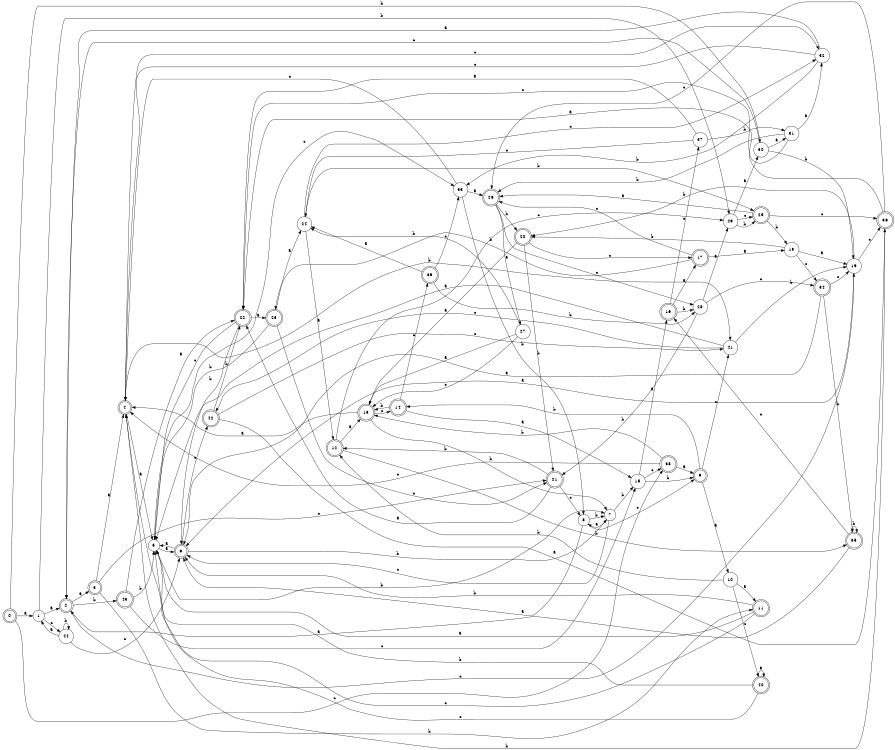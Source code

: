 digraph n36_4 {
__start0 [label="" shape="none"];

rankdir=LR;
size="8,5";

s0 [style="rounded,filled", color="black", fillcolor="white" shape="doublecircle", label="0"];
s1 [style="filled", color="black", fillcolor="white" shape="circle", label="1"];
s2 [style="rounded,filled", color="black", fillcolor="white" shape="doublecircle", label="2"];
s3 [style="rounded,filled", color="black", fillcolor="white" shape="doublecircle", label="3"];
s4 [style="rounded,filled", color="black", fillcolor="white" shape="doublecircle", label="4"];
s5 [style="filled", color="black", fillcolor="white" shape="circle", label="5"];
s6 [style="rounded,filled", color="black", fillcolor="white" shape="doublecircle", label="6"];
s7 [style="filled", color="black", fillcolor="white" shape="circle", label="7"];
s8 [style="filled", color="black", fillcolor="white" shape="circle", label="8"];
s9 [style="rounded,filled", color="black", fillcolor="white" shape="doublecircle", label="9"];
s10 [style="filled", color="black", fillcolor="white" shape="circle", label="10"];
s11 [style="rounded,filled", color="black", fillcolor="white" shape="doublecircle", label="11"];
s12 [style="rounded,filled", color="black", fillcolor="white" shape="doublecircle", label="12"];
s13 [style="rounded,filled", color="black", fillcolor="white" shape="doublecircle", label="13"];
s14 [style="rounded,filled", color="black", fillcolor="white" shape="doublecircle", label="14"];
s15 [style="filled", color="black", fillcolor="white" shape="circle", label="15"];
s16 [style="rounded,filled", color="black", fillcolor="white" shape="doublecircle", label="16"];
s17 [style="rounded,filled", color="black", fillcolor="white" shape="doublecircle", label="17"];
s18 [style="filled", color="black", fillcolor="white" shape="circle", label="18"];
s19 [style="filled", color="black", fillcolor="white" shape="circle", label="19"];
s20 [style="rounded,filled", color="black", fillcolor="white" shape="doublecircle", label="20"];
s21 [style="rounded,filled", color="black", fillcolor="white" shape="doublecircle", label="21"];
s22 [style="rounded,filled", color="black", fillcolor="white" shape="doublecircle", label="22"];
s23 [style="rounded,filled", color="black", fillcolor="white" shape="doublecircle", label="23"];
s24 [style="filled", color="black", fillcolor="white" shape="circle", label="24"];
s25 [style="rounded,filled", color="black", fillcolor="white" shape="doublecircle", label="25"];
s26 [style="rounded,filled", color="black", fillcolor="white" shape="doublecircle", label="26"];
s27 [style="filled", color="black", fillcolor="white" shape="circle", label="27"];
s28 [style="filled", color="black", fillcolor="white" shape="circle", label="28"];
s29 [style="filled", color="black", fillcolor="white" shape="circle", label="29"];
s30 [style="filled", color="black", fillcolor="white" shape="circle", label="30"];
s31 [style="filled", color="black", fillcolor="white" shape="circle", label="31"];
s32 [style="filled", color="black", fillcolor="white" shape="circle", label="32"];
s33 [style="filled", color="black", fillcolor="white" shape="circle", label="33"];
s34 [style="rounded,filled", color="black", fillcolor="white" shape="doublecircle", label="34"];
s35 [style="rounded,filled", color="black", fillcolor="white" shape="doublecircle", label="35"];
s36 [style="rounded,filled", color="black", fillcolor="white" shape="doublecircle", label="36"];
s37 [style="filled", color="black", fillcolor="white" shape="circle", label="37"];
s38 [style="rounded,filled", color="black", fillcolor="white" shape="doublecircle", label="38"];
s39 [style="rounded,filled", color="black", fillcolor="white" shape="doublecircle", label="39"];
s40 [style="rounded,filled", color="black", fillcolor="white" shape="doublecircle", label="40"];
s41 [style="filled", color="black", fillcolor="white" shape="circle", label="41"];
s42 [style="rounded,filled", color="black", fillcolor="white" shape="doublecircle", label="42"];
s43 [style="rounded,filled", color="black", fillcolor="white" shape="doublecircle", label="43"];
s44 [style="filled", color="black", fillcolor="white" shape="circle", label="44"];
s0 -> s1 [label="a"];
s0 -> s30 [label="b"];
s0 -> s38 [label="c"];
s1 -> s2 [label="a"];
s1 -> s29 [label="b"];
s1 -> s44 [label="c"];
s2 -> s3 [label="a"];
s2 -> s43 [label="b"];
s2 -> s19 [label="c"];
s3 -> s4 [label="a"];
s3 -> s11 [label="b"];
s3 -> s21 [label="c"];
s4 -> s5 [label="a"];
s4 -> s41 [label="b"];
s4 -> s32 [label="c"];
s5 -> s6 [label="a"];
s5 -> s7 [label="b"];
s5 -> s33 [label="c"];
s6 -> s5 [label="a"];
s6 -> s7 [label="b"];
s6 -> s42 [label="c"];
s7 -> s8 [label="a"];
s7 -> s15 [label="b"];
s7 -> s6 [label="c"];
s8 -> s2 [label="a"];
s8 -> s7 [label="b"];
s8 -> s9 [label="c"];
s9 -> s10 [label="a"];
s9 -> s14 [label="b"];
s9 -> s41 [label="c"];
s10 -> s11 [label="a"];
s10 -> s12 [label="b"];
s10 -> s40 [label="c"];
s11 -> s5 [label="a"];
s11 -> s6 [label="b"];
s11 -> s4 [label="c"];
s12 -> s13 [label="a"];
s12 -> s35 [label="b"];
s12 -> s29 [label="c"];
s13 -> s4 [label="a"];
s13 -> s7 [label="b"];
s13 -> s14 [label="c"];
s14 -> s15 [label="a"];
s14 -> s13 [label="b"];
s14 -> s39 [label="c"];
s15 -> s16 [label="a"];
s15 -> s9 [label="b"];
s15 -> s38 [label="c"];
s16 -> s17 [label="a"];
s16 -> s28 [label="b"];
s16 -> s37 [label="c"];
s17 -> s18 [label="a"];
s17 -> s23 [label="b"];
s17 -> s26 [label="c"];
s18 -> s19 [label="a"];
s18 -> s20 [label="b"];
s18 -> s34 [label="c"];
s19 -> s6 [label="a"];
s19 -> s20 [label="b"];
s19 -> s36 [label="c"];
s20 -> s13 [label="a"];
s20 -> s21 [label="b"];
s20 -> s17 [label="c"];
s21 -> s22 [label="a"];
s21 -> s12 [label="b"];
s21 -> s8 [label="c"];
s22 -> s23 [label="a"];
s22 -> s6 [label="b"];
s22 -> s5 [label="c"];
s23 -> s24 [label="a"];
s23 -> s5 [label="b"];
s23 -> s21 [label="c"];
s24 -> s12 [label="a"];
s24 -> s25 [label="b"];
s24 -> s32 [label="c"];
s25 -> s26 [label="a"];
s25 -> s18 [label="b"];
s25 -> s36 [label="c"];
s26 -> s27 [label="a"];
s26 -> s20 [label="b"];
s26 -> s28 [label="c"];
s27 -> s13 [label="a"];
s27 -> s24 [label="b"];
s27 -> s13 [label="c"];
s28 -> s29 [label="a"];
s28 -> s21 [label="b"];
s28 -> s34 [label="c"];
s29 -> s30 [label="a"];
s29 -> s25 [label="b"];
s29 -> s25 [label="c"];
s30 -> s31 [label="a"];
s30 -> s19 [label="b"];
s30 -> s2 [label="c"];
s31 -> s32 [label="a"];
s31 -> s26 [label="b"];
s31 -> s22 [label="c"];
s32 -> s2 [label="a"];
s32 -> s33 [label="b"];
s32 -> s4 [label="c"];
s33 -> s26 [label="a"];
s33 -> s8 [label="b"];
s33 -> s4 [label="c"];
s34 -> s6 [label="a"];
s34 -> s35 [label="b"];
s34 -> s19 [label="c"];
s35 -> s6 [label="a"];
s35 -> s35 [label="b"];
s35 -> s16 [label="c"];
s36 -> s22 [label="a"];
s36 -> s4 [label="b"];
s36 -> s26 [label="c"];
s37 -> s22 [label="a"];
s37 -> s31 [label="b"];
s37 -> s24 [label="c"];
s38 -> s9 [label="a"];
s38 -> s13 [label="b"];
s38 -> s4 [label="c"];
s39 -> s24 [label="a"];
s39 -> s28 [label="b"];
s39 -> s33 [label="c"];
s40 -> s40 [label="a"];
s40 -> s5 [label="b"];
s40 -> s5 [label="c"];
s41 -> s5 [label="a"];
s41 -> s19 [label="b"];
s41 -> s42 [label="c"];
s42 -> s36 [label="a"];
s42 -> s22 [label="b"];
s42 -> s41 [label="c"];
s43 -> s22 [label="a"];
s43 -> s5 [label="b"];
s43 -> s15 [label="c"];
s44 -> s1 [label="a"];
s44 -> s44 [label="b"];
s44 -> s6 [label="c"];

}